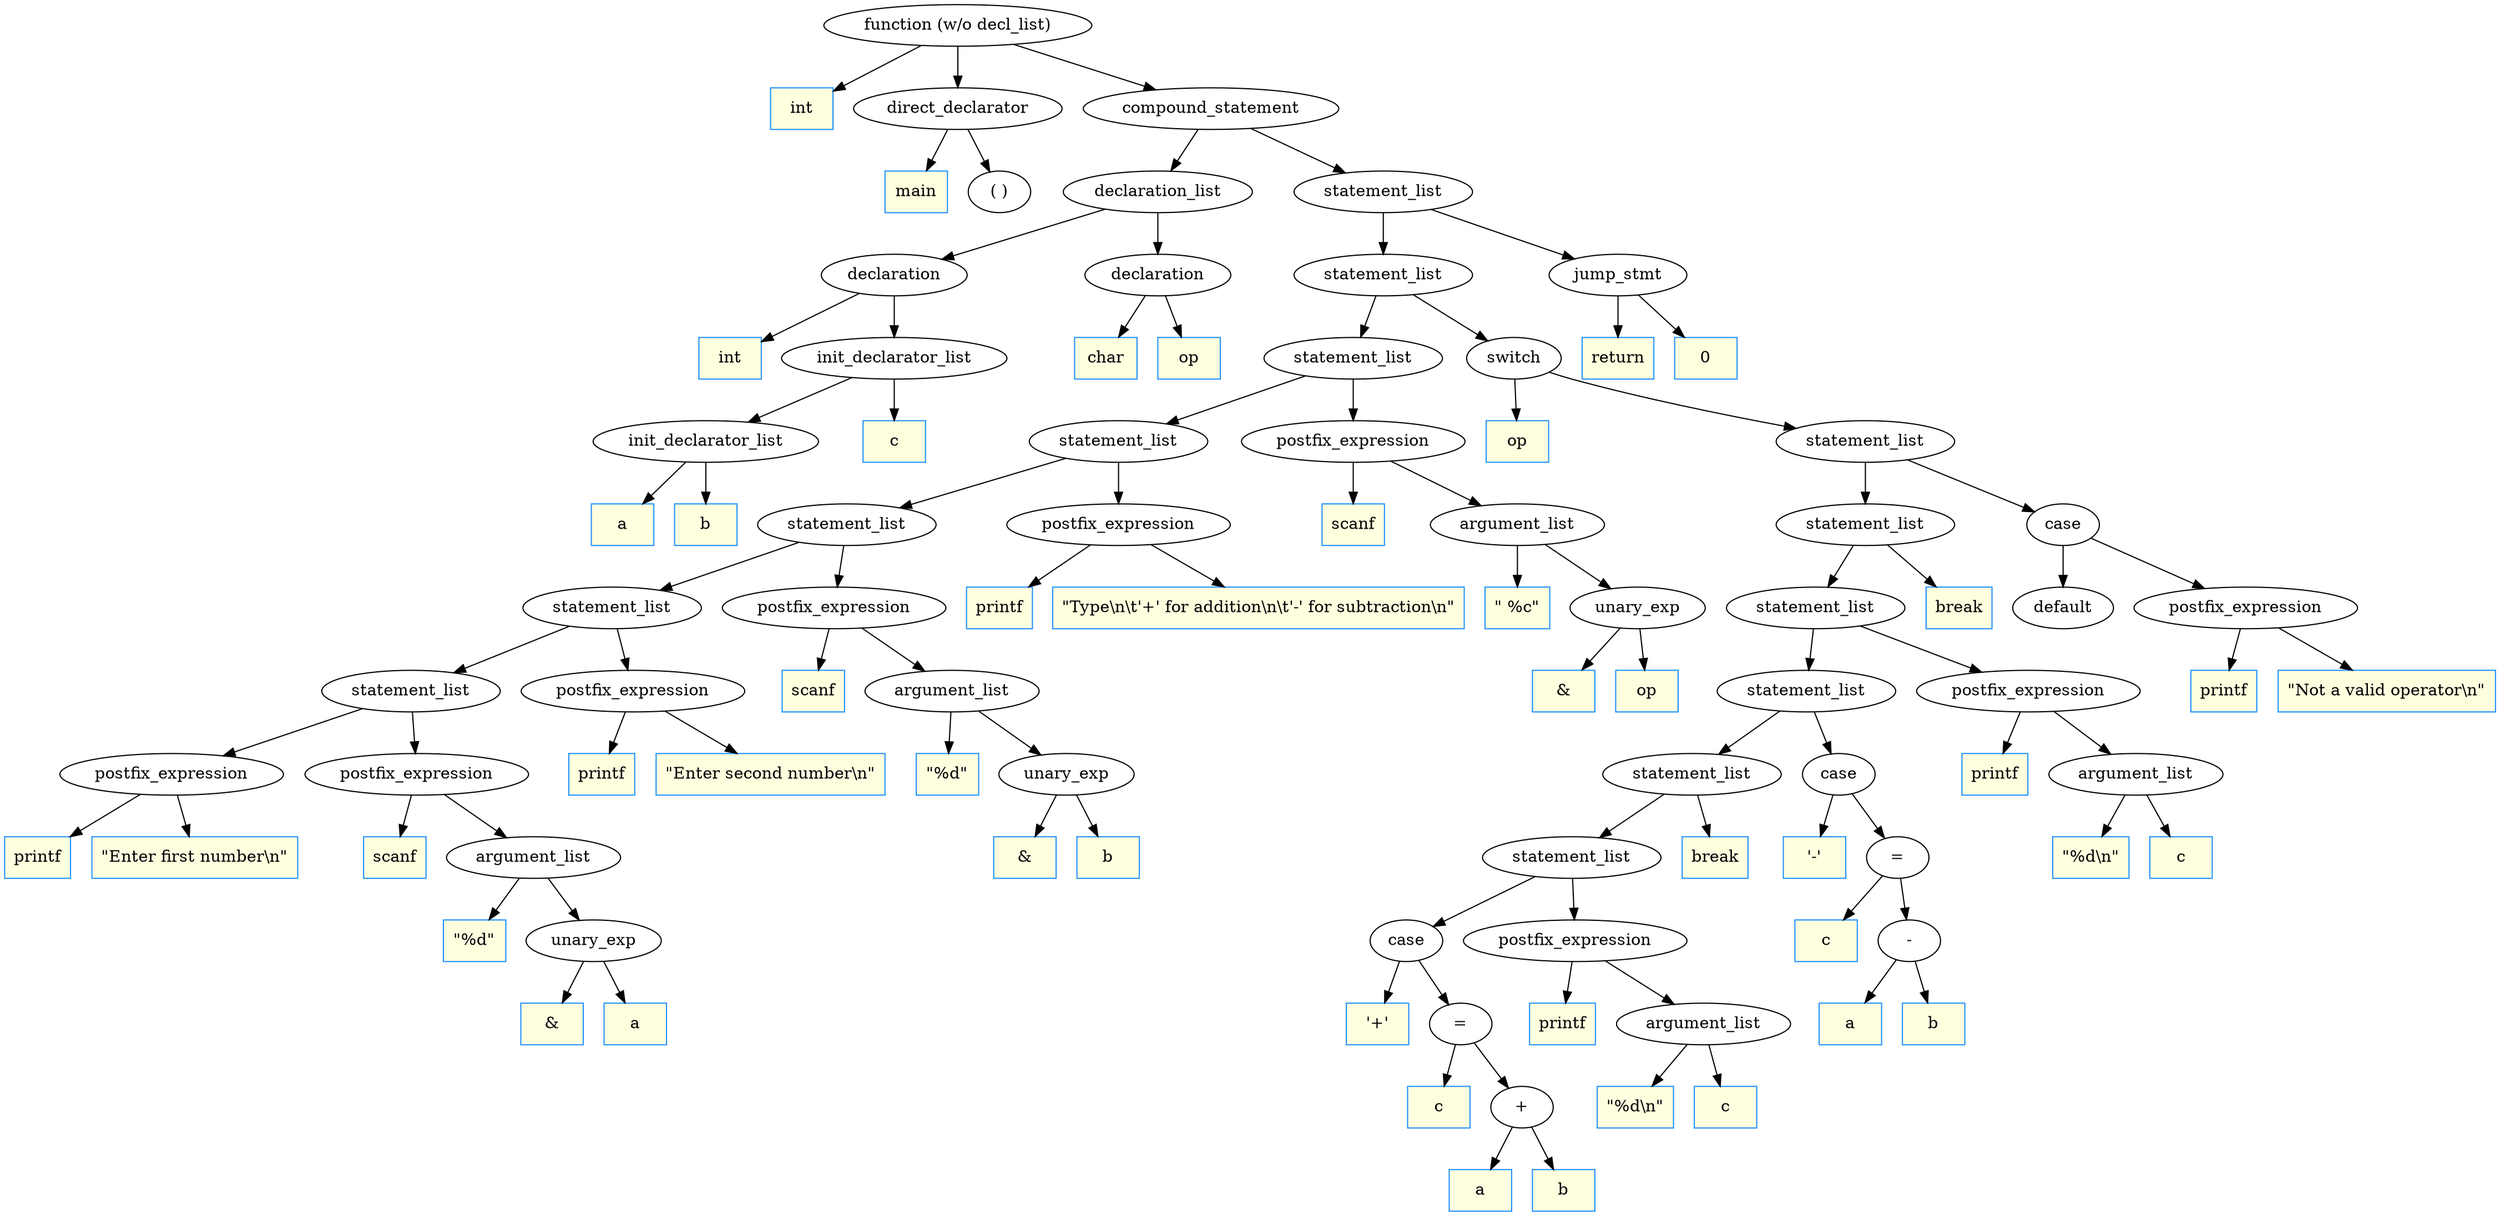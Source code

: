 digraph AST {
	rankdir=TB;
	ordering=out;
	1 [label="int" shape=box style=filled color="dodgerblue" fillcolor="lightyellow"];
	2 [label="main" shape=box style=filled color="dodgerblue" fillcolor="lightyellow"];
	4 [label="( )"];
	3 [label="direct_declarator"];
	3 -> 2;
	3 -> 4;
	5 [label="int" shape=box style=filled color="dodgerblue" fillcolor="lightyellow"];
	6 [label="a" shape=box style=filled color="dodgerblue" fillcolor="lightyellow"];
	7 [label="b" shape=box style=filled color="dodgerblue" fillcolor="lightyellow"];
	8 [label="init_declarator_list"];
	8 -> 6;
	8 -> 7;
	9 [label="c" shape=box style=filled color="dodgerblue" fillcolor="lightyellow"];
	10 [label="init_declarator_list"];
	10 -> 8;
	10 -> 9;
	11 [label="declaration"];
	11 -> 5;
	11 -> 10;
	12 [label="char" shape=box style=filled color="dodgerblue" fillcolor="lightyellow"];
	13 [label="op" shape=box style=filled color="dodgerblue" fillcolor="lightyellow"];
	14 [label="declaration"];
	14 -> 12;
	14 -> 13;
	15 [label="declaration_list"];
	15 -> 11;
	15 -> 14;
	16 [label="printf" shape=box style=filled color="dodgerblue" fillcolor="lightyellow"];
	17 [label="\"Enter first number\\n\"" shape=box style=filled color="dodgerblue" fillcolor="lightyellow"];
	18 [label="postfix_expression"];
	18 -> 16;
	18 -> 17;
	19 [label="scanf" shape=box style=filled color="dodgerblue" fillcolor="lightyellow"];
	20 [label="\"%d\"" shape=box style=filled color="dodgerblue" fillcolor="lightyellow"];
	21 [label="&" shape=box style=filled color="dodgerblue" fillcolor="lightyellow"];
	22 [label="a" shape=box style=filled color="dodgerblue" fillcolor="lightyellow"];
	23 [label="unary_exp"];
	23 -> 21;
	23 -> 22;
	24 [label="argument_list"];
	24 -> 20;
	24 -> 23;
	25 [label="postfix_expression"];
	25 -> 19;
	25 -> 24;
	26 [label="statement_list"];
	26 -> 18;
	26 -> 25;
	27 [label="printf" shape=box style=filled color="dodgerblue" fillcolor="lightyellow"];
	28 [label="\"Enter second number\\n\"" shape=box style=filled color="dodgerblue" fillcolor="lightyellow"];
	29 [label="postfix_expression"];
	29 -> 27;
	29 -> 28;
	30 [label="statement_list"];
	30 -> 26;
	30 -> 29;
	31 [label="scanf" shape=box style=filled color="dodgerblue" fillcolor="lightyellow"];
	32 [label="\"%d\"" shape=box style=filled color="dodgerblue" fillcolor="lightyellow"];
	33 [label="&" shape=box style=filled color="dodgerblue" fillcolor="lightyellow"];
	34 [label="b" shape=box style=filled color="dodgerblue" fillcolor="lightyellow"];
	35 [label="unary_exp"];
	35 -> 33;
	35 -> 34;
	36 [label="argument_list"];
	36 -> 32;
	36 -> 35;
	37 [label="postfix_expression"];
	37 -> 31;
	37 -> 36;
	38 [label="statement_list"];
	38 -> 30;
	38 -> 37;
	39 [label="printf" shape=box style=filled color="dodgerblue" fillcolor="lightyellow"];
	40 [label="\"Type\\n\\t'+' for addition\\n\\t'-' for subtraction\\n\"" shape=box style=filled color="dodgerblue" fillcolor="lightyellow"];
	41 [label="postfix_expression"];
	41 -> 39;
	41 -> 40;
	42 [label="statement_list"];
	42 -> 38;
	42 -> 41;
	43 [label="scanf" shape=box style=filled color="dodgerblue" fillcolor="lightyellow"];
	44 [label="\" %c\"" shape=box style=filled color="dodgerblue" fillcolor="lightyellow"];
	45 [label="&" shape=box style=filled color="dodgerblue" fillcolor="lightyellow"];
	46 [label="op" shape=box style=filled color="dodgerblue" fillcolor="lightyellow"];
	47 [label="unary_exp"];
	47 -> 45;
	47 -> 46;
	48 [label="argument_list"];
	48 -> 44;
	48 -> 47;
	49 [label="postfix_expression"];
	49 -> 43;
	49 -> 48;
	50 [label="statement_list"];
	50 -> 42;
	50 -> 49;
	51 [label="op" shape=box style=filled color="dodgerblue" fillcolor="lightyellow"];
	52 [label="'+'" shape=box style=filled color="dodgerblue" fillcolor="lightyellow"];
	53 [label="c" shape=box style=filled color="dodgerblue" fillcolor="lightyellow"];
	54 [label="a" shape=box style=filled color="dodgerblue" fillcolor="lightyellow"];
	55 [label="b" shape=box style=filled color="dodgerblue" fillcolor="lightyellow"];
	56 [label="+"];
	56 -> 54;
	56 -> 55;
	57 [label="="];
	57 -> 53;
	57 -> 56;
	58 [label="case"];
	58 -> 52;
	58 -> 57;
	59 [label="printf" shape=box style=filled color="dodgerblue" fillcolor="lightyellow"];
	60 [label="\"%d\\n\"" shape=box style=filled color="dodgerblue" fillcolor="lightyellow"];
	61 [label="c" shape=box style=filled color="dodgerblue" fillcolor="lightyellow"];
	62 [label="argument_list"];
	62 -> 60;
	62 -> 61;
	63 [label="postfix_expression"];
	63 -> 59;
	63 -> 62;
	64 [label="statement_list"];
	64 -> 58;
	64 -> 63;
	65 [label="break" shape=box style=filled color="dodgerblue" fillcolor="lightyellow"];
	66 [label="statement_list"];
	66 -> 64;
	66 -> 65;
	67 [label="'-'" shape=box style=filled color="dodgerblue" fillcolor="lightyellow"];
	68 [label="c" shape=box style=filled color="dodgerblue" fillcolor="lightyellow"];
	69 [label="a" shape=box style=filled color="dodgerblue" fillcolor="lightyellow"];
	70 [label="b" shape=box style=filled color="dodgerblue" fillcolor="lightyellow"];
	71 [label="-"];
	71 -> 69;
	71 -> 70;
	72 [label="="];
	72 -> 68;
	72 -> 71;
	73 [label="case"];
	73 -> 67;
	73 -> 72;
	74 [label="statement_list"];
	74 -> 66;
	74 -> 73;
	75 [label="printf" shape=box style=filled color="dodgerblue" fillcolor="lightyellow"];
	76 [label="\"%d\\n\"" shape=box style=filled color="dodgerblue" fillcolor="lightyellow"];
	77 [label="c" shape=box style=filled color="dodgerblue" fillcolor="lightyellow"];
	78 [label="argument_list"];
	78 -> 76;
	78 -> 77;
	79 [label="postfix_expression"];
	79 -> 75;
	79 -> 78;
	80 [label="statement_list"];
	80 -> 74;
	80 -> 79;
	81 [label="break" shape=box style=filled color="dodgerblue" fillcolor="lightyellow"];
	82 [label="statement_list"];
	82 -> 80;
	82 -> 81;
	83 [label="printf" shape=box style=filled color="dodgerblue" fillcolor="lightyellow"];
	84 [label="\"Not a valid operator\\n\"" shape=box style=filled color="dodgerblue" fillcolor="lightyellow"];
	85 [label="postfix_expression"];
	85 -> 83;
	85 -> 84;
	87 [label="default"];
	86 [label="case"];
	86 -> 87;
	86 -> 85;
	88 [label="statement_list"];
	88 -> 82;
	88 -> 86;
	89 [label="switch"];
	89 -> 51;
	89 -> 88;
	90 [label="statement_list"];
	90 -> 50;
	90 -> 89;
	91 [label="0" shape=box style=filled color="dodgerblue" fillcolor="lightyellow"];
	92 [label="return" shape=box style=filled color="dodgerblue" fillcolor="lightyellow"];
	93 [label="jump_stmt"];
	93 -> 92;
	93 -> 91;
	94 [label="statement_list"];
	94 -> 90;
	94 -> 93;
	95 [label="compound_statement"];
	95 -> 15;
	95 -> 94;
	96 [label="function (w/o decl_list)"];
	96 -> 1;
	96 -> 3;
	96 -> 95;
}
